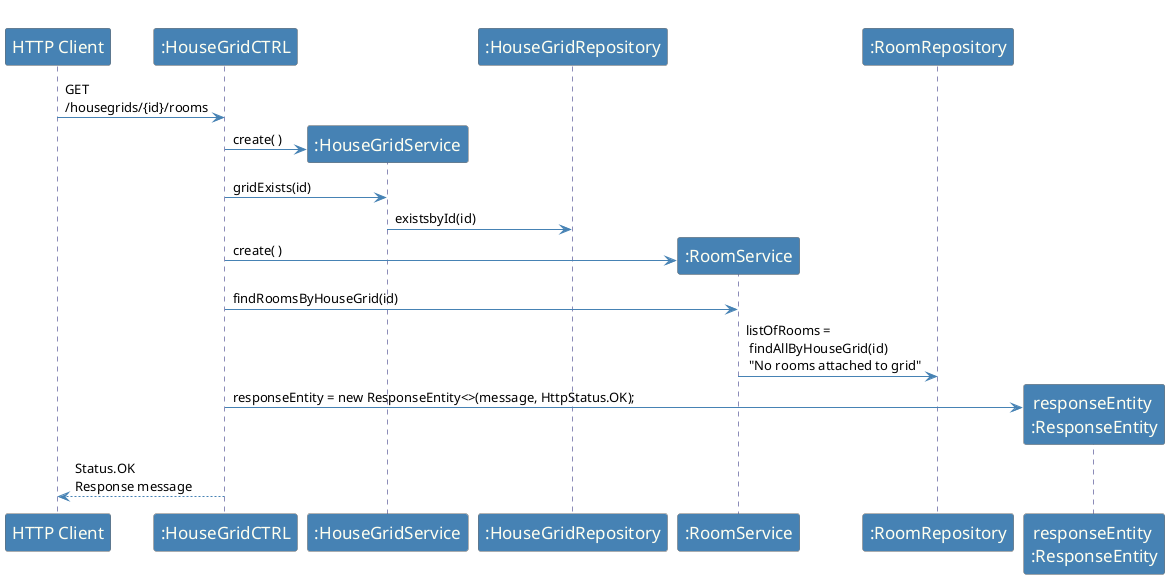 @startuml

skinparam sequence {
	ArrowColor SteelBlue
	ActorBorderColor Dimgray
	LifeLineBorderColor MidnightBlue
	LifeLineBackgroundColor #A9DCDF

	ParticipantBorderColor Dimgray
	ParticipantBackgroundColor SteelBlue
	ParticipantFontName Calibri Bold
	ParticipantFontSize 17
	ParticipantFontColor Ivory

	ActorBackgroundColor SteelBlue
	ActorFontColor MidnightBlue
	ActorFontSize 17
	ActorFontName Aapex
}

skinparam note {
BorderColor SteelBlue
}

"HTTP Client" -> ":HouseGridCTRL": GET \n/housegrids/{id}/rooms

create ":HouseGridService"
":HouseGridCTRL" -> ":HouseGridService" : create( )
":HouseGridCTRL" -> ":HouseGridService" : gridExists(id)

":HouseGridService" -> ":HouseGridRepository" : existsbyId(id)

create ":RoomService"
":HouseGridCTRL" -> ":RoomService" : create( )
":HouseGridCTRL" -> ":RoomService" : findRoomsByHouseGrid(id)

":RoomService" -> ":RoomRepository" : listOfRooms =\n findAllByHouseGrid(id)\n "No rooms attached to grid"


create "responseEntity \n:ResponseEntity"
":HouseGridCTRL" ->  "responseEntity \n:ResponseEntity": responseEntity = new ResponseEntity<>(message, HttpStatus.OK);

":HouseGridCTRL" --> "HTTP Client" : Status.OK \nResponse message
@enduml